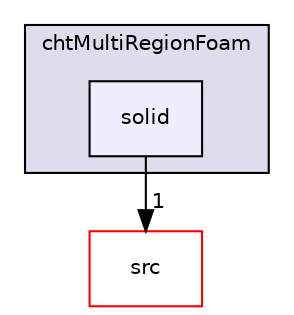 digraph "applications/solvers/heatTransfer/chtMultiRegionFoam/solid" {
  bgcolor=transparent;
  compound=true
  node [ fontsize="10", fontname="Helvetica"];
  edge [ labelfontsize="10", labelfontname="Helvetica"];
  subgraph clusterdir_b757d9b58d85b680e78ff2fbfc645379 {
    graph [ bgcolor="#ddddee", pencolor="black", label="chtMultiRegionFoam" fontname="Helvetica", fontsize="10", URL="dir_b757d9b58d85b680e78ff2fbfc645379.html"]
  dir_f9196e585d80e723775f2c3692e72bb2 [shape=box, label="solid", style="filled", fillcolor="#eeeeff", pencolor="black", URL="dir_f9196e585d80e723775f2c3692e72bb2.html"];
  }
  dir_68267d1309a1af8e8297ef4c3efbcdba [shape=box label="src" color="red" URL="dir_68267d1309a1af8e8297ef4c3efbcdba.html"];
  dir_f9196e585d80e723775f2c3692e72bb2->dir_68267d1309a1af8e8297ef4c3efbcdba [headlabel="1", labeldistance=1.5 headhref="dir_000078_000736.html"];
}
